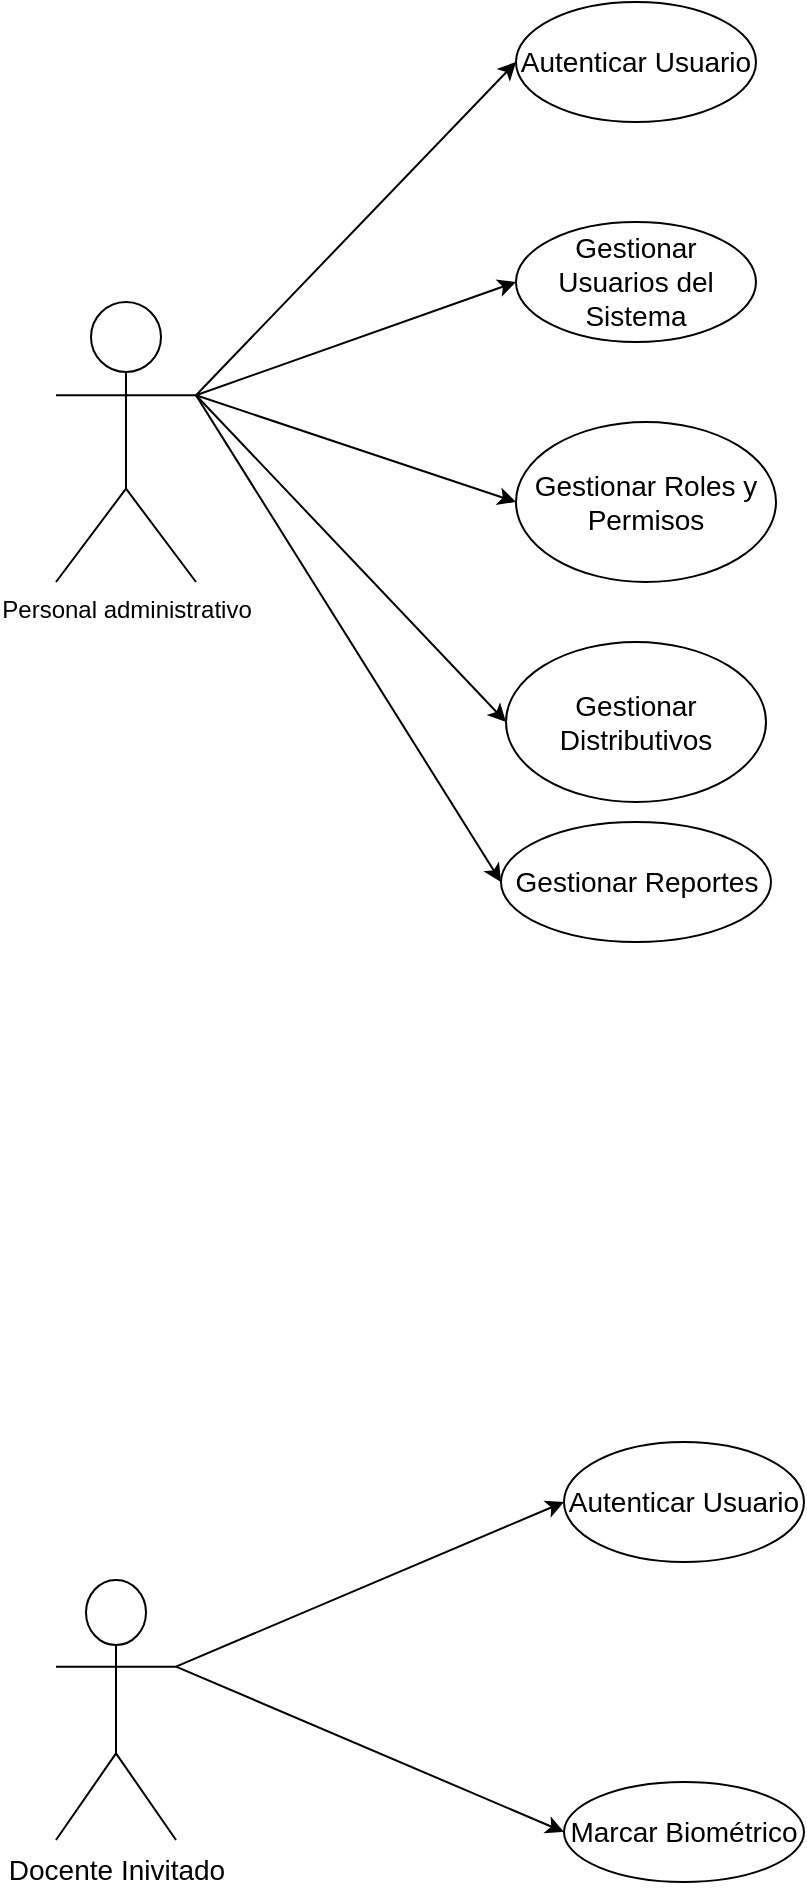 <mxfile version="20.8.20" type="device"><diagram id="nAH14FRvVrG-nBf_Rg6S" name="Página-1"><mxGraphModel dx="1222" dy="608" grid="1" gridSize="10" guides="1" tooltips="1" connect="1" arrows="1" fold="1" page="1" pageScale="1" pageWidth="827" pageHeight="1169" math="0" shadow="0"><root><mxCell id="0"/><mxCell id="1" parent="0"/><mxCell id="v66dhbc9Q1VXUnWDBV5J-2" value="&lt;font style=&quot;vertical-align: inherit;&quot;&gt;&lt;font style=&quot;vertical-align: inherit;&quot;&gt;&lt;font style=&quot;vertical-align: inherit;&quot;&gt;&lt;font style=&quot;vertical-align: inherit;&quot;&gt;Personal administrativo&lt;/font&gt;&lt;/font&gt;&lt;/font&gt;&lt;/font&gt;" style="shape=umlActor;verticalLabelPosition=bottom;verticalAlign=top;html=1;" parent="1" vertex="1"><mxGeometry x="100" y="180" width="70" height="140" as="geometry"/></mxCell><mxCell id="v66dhbc9Q1VXUnWDBV5J-10" value="Gestionar Reportes" style="ellipse;whiteSpace=wrap;html=1;fontSize=14;" parent="1" vertex="1"><mxGeometry x="322.5" y="440" width="135" height="60" as="geometry"/></mxCell><mxCell id="v66dhbc9Q1VXUnWDBV5J-20" value="Docente Inivitado" style="shape=umlActor;verticalLabelPosition=bottom;verticalAlign=top;html=1;outlineConnect=0;fontSize=14;" parent="1" vertex="1"><mxGeometry x="100" y="819" width="60" height="130" as="geometry"/></mxCell><mxCell id="v66dhbc9Q1VXUnWDBV5J-24" value="&lt;span style=&quot;font-size: 14px;&quot;&gt;&lt;font style=&quot;vertical-align: inherit;&quot;&gt;&lt;font style=&quot;vertical-align: inherit;&quot;&gt;Marcar Biométrico&lt;/font&gt;&lt;/font&gt;&lt;/span&gt;" style="ellipse;whiteSpace=wrap;html=1;" parent="1" vertex="1"><mxGeometry x="354" y="920" width="120" height="50" as="geometry"/></mxCell><mxCell id="v66dhbc9Q1VXUnWDBV5J-27" value="" style="endArrow=classic;html=1;rounded=0;fontSize=14;exitX=1;exitY=0.333;exitDx=0;exitDy=0;exitPerimeter=0;entryX=0;entryY=0.5;entryDx=0;entryDy=0;" parent="1" source="v66dhbc9Q1VXUnWDBV5J-20" target="9l7V5IWHLCgaxHWyY_7W-11" edge="1"><mxGeometry width="50" height="50" relative="1" as="geometry"><mxPoint x="220" y="919" as="sourcePoint"/><mxPoint x="350" y="775" as="targetPoint"/></mxGeometry></mxCell><mxCell id="v66dhbc9Q1VXUnWDBV5J-30" value="" style="endArrow=classic;html=1;rounded=0;fontSize=14;exitX=1;exitY=0.333;exitDx=0;exitDy=0;exitPerimeter=0;entryX=0;entryY=0.5;entryDx=0;entryDy=0;" parent="1" source="v66dhbc9Q1VXUnWDBV5J-20" target="v66dhbc9Q1VXUnWDBV5J-24" edge="1"><mxGeometry width="50" height="50" relative="1" as="geometry"><mxPoint x="190" y="892.333" as="sourcePoint"/><mxPoint x="370" y="874" as="targetPoint"/></mxGeometry></mxCell><mxCell id="9l7V5IWHLCgaxHWyY_7W-1" value="&lt;font style=&quot;vertical-align: inherit;&quot;&gt;&lt;font style=&quot;vertical-align: inherit; font-size: 14px;&quot;&gt;&lt;font style=&quot;vertical-align: inherit;&quot;&gt;&lt;font style=&quot;vertical-align: inherit;&quot;&gt;Autenticar Usuario&lt;/font&gt;&lt;/font&gt;&lt;/font&gt;&lt;/font&gt;" style="ellipse;whiteSpace=wrap;html=1;" parent="1" vertex="1"><mxGeometry x="330" y="30" width="120" height="60" as="geometry"/></mxCell><mxCell id="9l7V5IWHLCgaxHWyY_7W-2" value="&lt;font style=&quot;vertical-align: inherit;&quot;&gt;&lt;font style=&quot;vertical-align: inherit;&quot;&gt;&lt;font style=&quot;vertical-align: inherit;&quot;&gt;&lt;font style=&quot;vertical-align: inherit;&quot;&gt;Gestionar Usuarios del Sistema&lt;/font&gt;&lt;/font&gt;&lt;/font&gt;&lt;/font&gt;" style="ellipse;whiteSpace=wrap;html=1;fontSize=14;" parent="1" vertex="1"><mxGeometry x="330" y="140" width="120" height="60" as="geometry"/></mxCell><mxCell id="9l7V5IWHLCgaxHWyY_7W-3" value="&lt;font style=&quot;vertical-align: inherit;&quot;&gt;&lt;font style=&quot;vertical-align: inherit;&quot;&gt;Gestionar Roles y Permisos&lt;/font&gt;&lt;/font&gt;" style="ellipse;whiteSpace=wrap;html=1;fontSize=14;" parent="1" vertex="1"><mxGeometry x="330" y="240" width="130" height="80" as="geometry"/></mxCell><mxCell id="9l7V5IWHLCgaxHWyY_7W-5" value="" style="endArrow=classic;html=1;rounded=0;fontSize=14;exitX=1;exitY=0.333;exitDx=0;exitDy=0;exitPerimeter=0;entryX=0;entryY=0.5;entryDx=0;entryDy=0;" parent="1" source="v66dhbc9Q1VXUnWDBV5J-2" target="9l7V5IWHLCgaxHWyY_7W-1" edge="1"><mxGeometry width="50" height="50" relative="1" as="geometry"><mxPoint x="230" y="160" as="sourcePoint"/><mxPoint x="280" y="110" as="targetPoint"/></mxGeometry></mxCell><mxCell id="9l7V5IWHLCgaxHWyY_7W-6" value="" style="endArrow=classic;html=1;rounded=0;fontSize=14;exitX=1;exitY=0.333;exitDx=0;exitDy=0;exitPerimeter=0;entryX=0;entryY=0.5;entryDx=0;entryDy=0;" parent="1" source="v66dhbc9Q1VXUnWDBV5J-2" target="9l7V5IWHLCgaxHWyY_7W-2" edge="1"><mxGeometry width="50" height="50" relative="1" as="geometry"><mxPoint x="180" y="236.667" as="sourcePoint"/><mxPoint x="340" y="70" as="targetPoint"/></mxGeometry></mxCell><mxCell id="9l7V5IWHLCgaxHWyY_7W-8" value="" style="endArrow=classic;html=1;rounded=0;fontSize=14;entryX=0;entryY=0.5;entryDx=0;entryDy=0;exitX=1;exitY=0.333;exitDx=0;exitDy=0;exitPerimeter=0;" parent="1" source="v66dhbc9Q1VXUnWDBV5J-2" target="9l7V5IWHLCgaxHWyY_7W-3" edge="1"><mxGeometry width="50" height="50" relative="1" as="geometry"><mxPoint x="230" y="230" as="sourcePoint"/><mxPoint x="280" y="250" as="targetPoint"/></mxGeometry></mxCell><mxCell id="9l7V5IWHLCgaxHWyY_7W-10" value="" style="endArrow=classic;html=1;rounded=0;fontSize=14;exitX=1;exitY=0.333;exitDx=0;exitDy=0;exitPerimeter=0;entryX=0;entryY=0.5;entryDx=0;entryDy=0;" parent="1" source="v66dhbc9Q1VXUnWDBV5J-2" target="v66dhbc9Q1VXUnWDBV5J-10" edge="1"><mxGeometry width="50" height="50" relative="1" as="geometry"><mxPoint x="230" y="430" as="sourcePoint"/><mxPoint x="280" y="380" as="targetPoint"/></mxGeometry></mxCell><mxCell id="9l7V5IWHLCgaxHWyY_7W-11" value="&lt;font style=&quot;vertical-align: inherit;&quot;&gt;&lt;font style=&quot;vertical-align: inherit; font-size: 14px;&quot;&gt;&lt;font style=&quot;vertical-align: inherit;&quot;&gt;&lt;font style=&quot;vertical-align: inherit;&quot;&gt;Autenticar Usuario&lt;/font&gt;&lt;/font&gt;&lt;/font&gt;&lt;/font&gt;" style="ellipse;whiteSpace=wrap;html=1;" parent="1" vertex="1"><mxGeometry x="354" y="750" width="120" height="60" as="geometry"/></mxCell><mxCell id="fCzpCzGh85QApqtuN8tA-1" value="&lt;font style=&quot;vertical-align: inherit;&quot;&gt;&lt;font style=&quot;vertical-align: inherit;&quot;&gt;&lt;font style=&quot;vertical-align: inherit;&quot;&gt;&lt;font style=&quot;vertical-align: inherit;&quot;&gt;Gestionar Distributivos&lt;/font&gt;&lt;/font&gt;&lt;/font&gt;&lt;/font&gt;" style="ellipse;whiteSpace=wrap;html=1;fontSize=14;" parent="1" vertex="1"><mxGeometry x="325" y="350" width="130" height="80" as="geometry"/></mxCell><mxCell id="eeSdq-3hwUAbc35obBFk-1" value="" style="endArrow=classic;html=1;rounded=0;exitX=1;exitY=0.333;exitDx=0;exitDy=0;exitPerimeter=0;entryX=0;entryY=0.5;entryDx=0;entryDy=0;" edge="1" parent="1" source="v66dhbc9Q1VXUnWDBV5J-2" target="fCzpCzGh85QApqtuN8tA-1"><mxGeometry width="50" height="50" relative="1" as="geometry"><mxPoint x="170" y="490" as="sourcePoint"/><mxPoint x="220" y="440" as="targetPoint"/></mxGeometry></mxCell></root></mxGraphModel></diagram></mxfile>